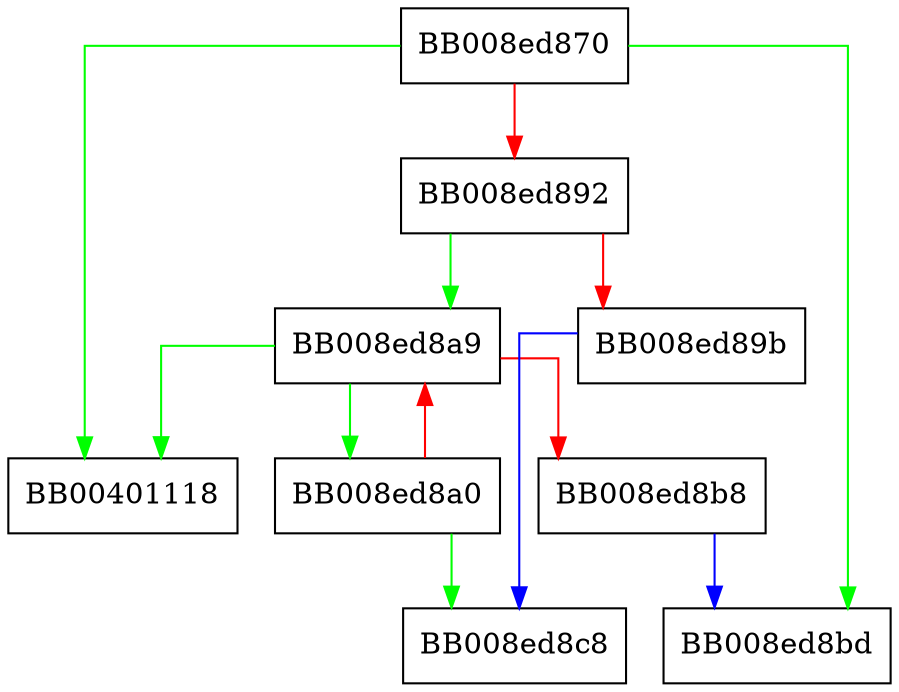 digraph _dl_name_match_p {
  node [shape="box"];
  graph [splines=ortho];
  BB008ed870 -> BB00401118 [color="green"];
  BB008ed870 -> BB008ed8bd [color="green"];
  BB008ed870 -> BB008ed892 [color="red"];
  BB008ed892 -> BB008ed8a9 [color="green"];
  BB008ed892 -> BB008ed89b [color="red"];
  BB008ed89b -> BB008ed8c8 [color="blue"];
  BB008ed8a0 -> BB008ed8c8 [color="green"];
  BB008ed8a0 -> BB008ed8a9 [color="red"];
  BB008ed8a9 -> BB00401118 [color="green"];
  BB008ed8a9 -> BB008ed8a0 [color="green"];
  BB008ed8a9 -> BB008ed8b8 [color="red"];
  BB008ed8b8 -> BB008ed8bd [color="blue"];
}